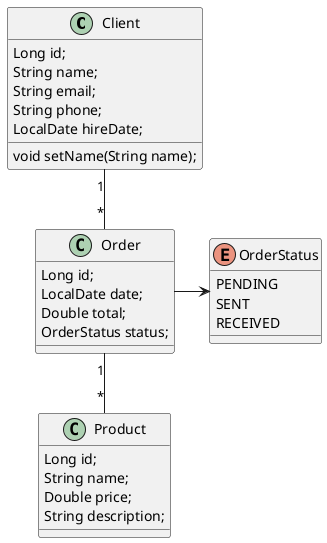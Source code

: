 @startuml Data Model
class Client{
  Long id;
  String name;
  String email;
  String phone;
  LocalDate hireDate;

  void setName(String name);
}
class Order{
  Long id;
  LocalDate date;
  Double total;
  OrderStatus status;

}
class Product{
  Long id;
  String name;
  Double price;
  String description;
}

enum OrderStatus{
  PENDING
  SENT
  RECEIVED
}

Order -right-> OrderStatus
Client "1" -- "*" Order
Order "1" -- "*" Product


@enduml